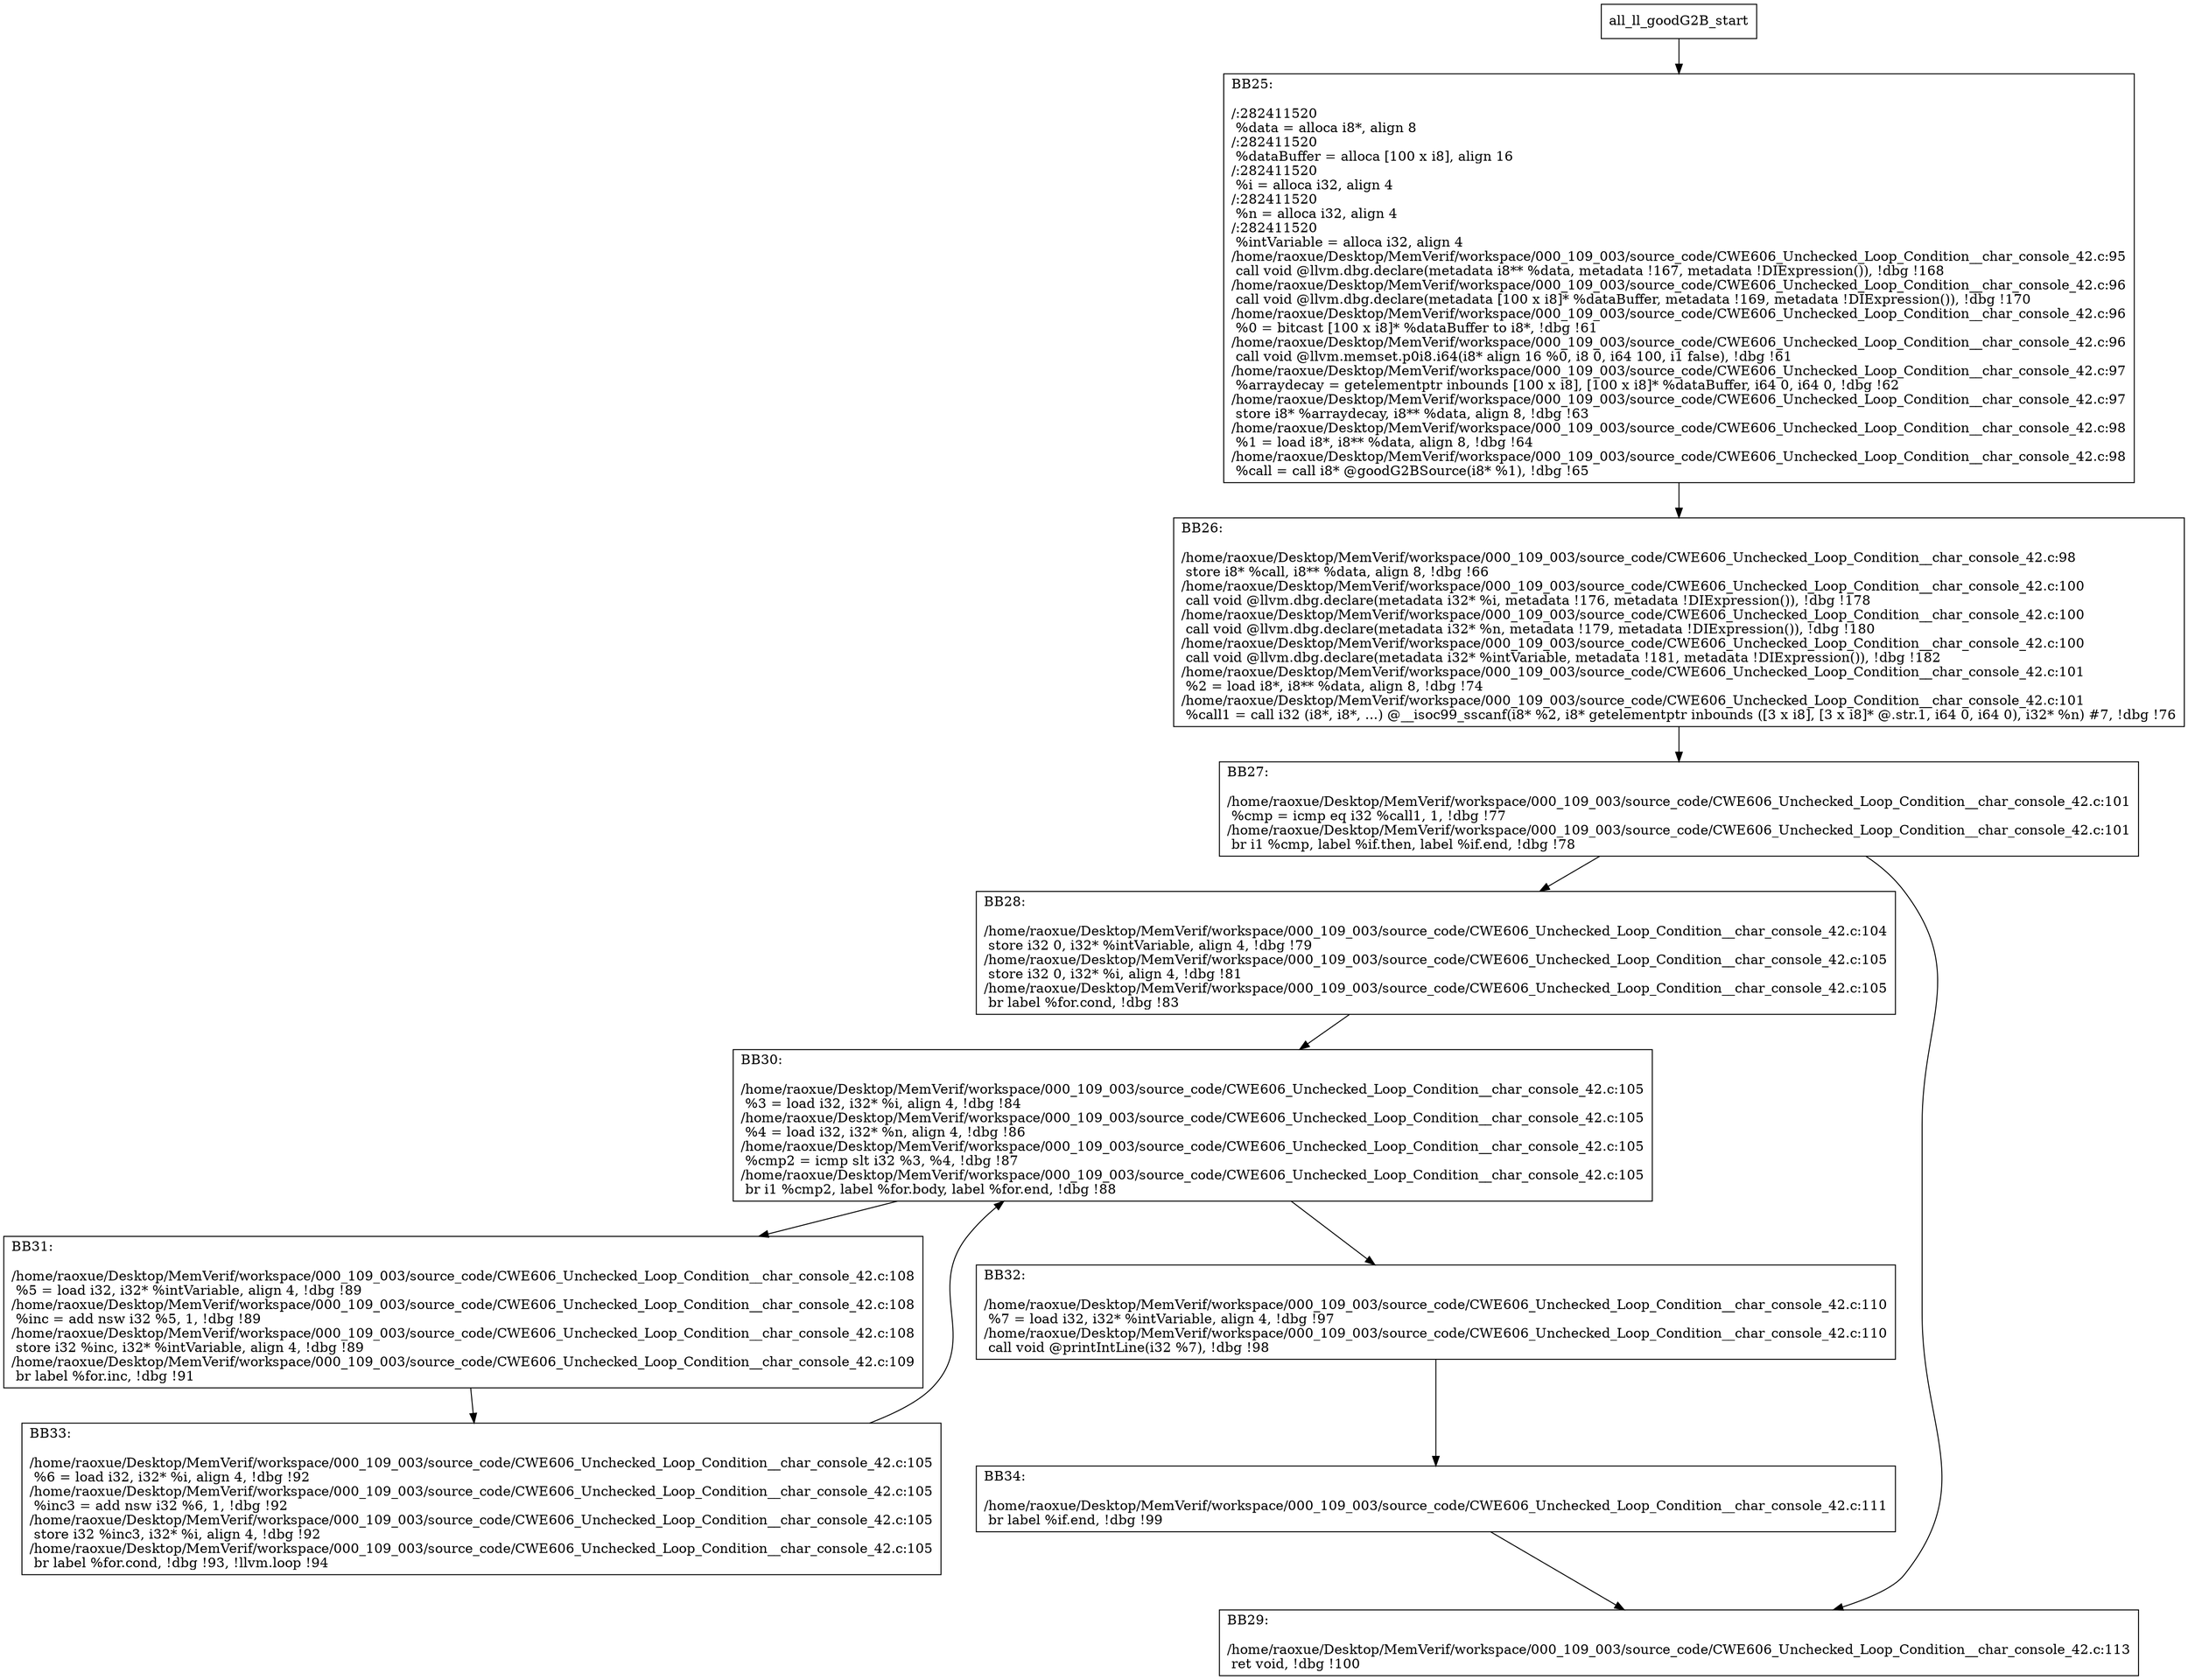 digraph "CFG for'all_ll_goodG2B' function" {
	BBall_ll_goodG2B_start[shape=record,label="{all_ll_goodG2B_start}"];
	BBall_ll_goodG2B_start-> all_ll_goodG2BBB25;
	all_ll_goodG2BBB25 [shape=record, label="{BB25:\l\l/:282411520\l
  %data = alloca i8*, align 8\l
/:282411520\l
  %dataBuffer = alloca [100 x i8], align 16\l
/:282411520\l
  %i = alloca i32, align 4\l
/:282411520\l
  %n = alloca i32, align 4\l
/:282411520\l
  %intVariable = alloca i32, align 4\l
/home/raoxue/Desktop/MemVerif/workspace/000_109_003/source_code/CWE606_Unchecked_Loop_Condition__char_console_42.c:95\l
  call void @llvm.dbg.declare(metadata i8** %data, metadata !167, metadata !DIExpression()), !dbg !168\l
/home/raoxue/Desktop/MemVerif/workspace/000_109_003/source_code/CWE606_Unchecked_Loop_Condition__char_console_42.c:96\l
  call void @llvm.dbg.declare(metadata [100 x i8]* %dataBuffer, metadata !169, metadata !DIExpression()), !dbg !170\l
/home/raoxue/Desktop/MemVerif/workspace/000_109_003/source_code/CWE606_Unchecked_Loop_Condition__char_console_42.c:96\l
  %0 = bitcast [100 x i8]* %dataBuffer to i8*, !dbg !61\l
/home/raoxue/Desktop/MemVerif/workspace/000_109_003/source_code/CWE606_Unchecked_Loop_Condition__char_console_42.c:96\l
  call void @llvm.memset.p0i8.i64(i8* align 16 %0, i8 0, i64 100, i1 false), !dbg !61\l
/home/raoxue/Desktop/MemVerif/workspace/000_109_003/source_code/CWE606_Unchecked_Loop_Condition__char_console_42.c:97\l
  %arraydecay = getelementptr inbounds [100 x i8], [100 x i8]* %dataBuffer, i64 0, i64 0, !dbg !62\l
/home/raoxue/Desktop/MemVerif/workspace/000_109_003/source_code/CWE606_Unchecked_Loop_Condition__char_console_42.c:97\l
  store i8* %arraydecay, i8** %data, align 8, !dbg !63\l
/home/raoxue/Desktop/MemVerif/workspace/000_109_003/source_code/CWE606_Unchecked_Loop_Condition__char_console_42.c:98\l
  %1 = load i8*, i8** %data, align 8, !dbg !64\l
/home/raoxue/Desktop/MemVerif/workspace/000_109_003/source_code/CWE606_Unchecked_Loop_Condition__char_console_42.c:98\l
  %call = call i8* @goodG2BSource(i8* %1), !dbg !65\l
}"];
	all_ll_goodG2BBB25-> all_ll_goodG2BBB26;
	all_ll_goodG2BBB26 [shape=record, label="{BB26:\l\l/home/raoxue/Desktop/MemVerif/workspace/000_109_003/source_code/CWE606_Unchecked_Loop_Condition__char_console_42.c:98\l
  store i8* %call, i8** %data, align 8, !dbg !66\l
/home/raoxue/Desktop/MemVerif/workspace/000_109_003/source_code/CWE606_Unchecked_Loop_Condition__char_console_42.c:100\l
  call void @llvm.dbg.declare(metadata i32* %i, metadata !176, metadata !DIExpression()), !dbg !178\l
/home/raoxue/Desktop/MemVerif/workspace/000_109_003/source_code/CWE606_Unchecked_Loop_Condition__char_console_42.c:100\l
  call void @llvm.dbg.declare(metadata i32* %n, metadata !179, metadata !DIExpression()), !dbg !180\l
/home/raoxue/Desktop/MemVerif/workspace/000_109_003/source_code/CWE606_Unchecked_Loop_Condition__char_console_42.c:100\l
  call void @llvm.dbg.declare(metadata i32* %intVariable, metadata !181, metadata !DIExpression()), !dbg !182\l
/home/raoxue/Desktop/MemVerif/workspace/000_109_003/source_code/CWE606_Unchecked_Loop_Condition__char_console_42.c:101\l
  %2 = load i8*, i8** %data, align 8, !dbg !74\l
/home/raoxue/Desktop/MemVerif/workspace/000_109_003/source_code/CWE606_Unchecked_Loop_Condition__char_console_42.c:101\l
  %call1 = call i32 (i8*, i8*, ...) @__isoc99_sscanf(i8* %2, i8* getelementptr inbounds ([3 x i8], [3 x i8]* @.str.1, i64 0, i64 0), i32* %n) #7, !dbg !76\l
}"];
	all_ll_goodG2BBB26-> all_ll_goodG2BBB27;
	all_ll_goodG2BBB27 [shape=record, label="{BB27:\l\l/home/raoxue/Desktop/MemVerif/workspace/000_109_003/source_code/CWE606_Unchecked_Loop_Condition__char_console_42.c:101\l
  %cmp = icmp eq i32 %call1, 1, !dbg !77\l
/home/raoxue/Desktop/MemVerif/workspace/000_109_003/source_code/CWE606_Unchecked_Loop_Condition__char_console_42.c:101\l
  br i1 %cmp, label %if.then, label %if.end, !dbg !78\l
}"];
	all_ll_goodG2BBB27-> all_ll_goodG2BBB28;
	all_ll_goodG2BBB27-> all_ll_goodG2BBB29;
	all_ll_goodG2BBB28 [shape=record, label="{BB28:\l\l/home/raoxue/Desktop/MemVerif/workspace/000_109_003/source_code/CWE606_Unchecked_Loop_Condition__char_console_42.c:104\l
  store i32 0, i32* %intVariable, align 4, !dbg !79\l
/home/raoxue/Desktop/MemVerif/workspace/000_109_003/source_code/CWE606_Unchecked_Loop_Condition__char_console_42.c:105\l
  store i32 0, i32* %i, align 4, !dbg !81\l
/home/raoxue/Desktop/MemVerif/workspace/000_109_003/source_code/CWE606_Unchecked_Loop_Condition__char_console_42.c:105\l
  br label %for.cond, !dbg !83\l
}"];
	all_ll_goodG2BBB28-> all_ll_goodG2BBB30;
	all_ll_goodG2BBB30 [shape=record, label="{BB30:\l\l/home/raoxue/Desktop/MemVerif/workspace/000_109_003/source_code/CWE606_Unchecked_Loop_Condition__char_console_42.c:105\l
  %3 = load i32, i32* %i, align 4, !dbg !84\l
/home/raoxue/Desktop/MemVerif/workspace/000_109_003/source_code/CWE606_Unchecked_Loop_Condition__char_console_42.c:105\l
  %4 = load i32, i32* %n, align 4, !dbg !86\l
/home/raoxue/Desktop/MemVerif/workspace/000_109_003/source_code/CWE606_Unchecked_Loop_Condition__char_console_42.c:105\l
  %cmp2 = icmp slt i32 %3, %4, !dbg !87\l
/home/raoxue/Desktop/MemVerif/workspace/000_109_003/source_code/CWE606_Unchecked_Loop_Condition__char_console_42.c:105\l
  br i1 %cmp2, label %for.body, label %for.end, !dbg !88\l
}"];
	all_ll_goodG2BBB30-> all_ll_goodG2BBB31;
	all_ll_goodG2BBB30-> all_ll_goodG2BBB32;
	all_ll_goodG2BBB31 [shape=record, label="{BB31:\l\l/home/raoxue/Desktop/MemVerif/workspace/000_109_003/source_code/CWE606_Unchecked_Loop_Condition__char_console_42.c:108\l
  %5 = load i32, i32* %intVariable, align 4, !dbg !89\l
/home/raoxue/Desktop/MemVerif/workspace/000_109_003/source_code/CWE606_Unchecked_Loop_Condition__char_console_42.c:108\l
  %inc = add nsw i32 %5, 1, !dbg !89\l
/home/raoxue/Desktop/MemVerif/workspace/000_109_003/source_code/CWE606_Unchecked_Loop_Condition__char_console_42.c:108\l
  store i32 %inc, i32* %intVariable, align 4, !dbg !89\l
/home/raoxue/Desktop/MemVerif/workspace/000_109_003/source_code/CWE606_Unchecked_Loop_Condition__char_console_42.c:109\l
  br label %for.inc, !dbg !91\l
}"];
	all_ll_goodG2BBB31-> all_ll_goodG2BBB33;
	all_ll_goodG2BBB33 [shape=record, label="{BB33:\l\l/home/raoxue/Desktop/MemVerif/workspace/000_109_003/source_code/CWE606_Unchecked_Loop_Condition__char_console_42.c:105\l
  %6 = load i32, i32* %i, align 4, !dbg !92\l
/home/raoxue/Desktop/MemVerif/workspace/000_109_003/source_code/CWE606_Unchecked_Loop_Condition__char_console_42.c:105\l
  %inc3 = add nsw i32 %6, 1, !dbg !92\l
/home/raoxue/Desktop/MemVerif/workspace/000_109_003/source_code/CWE606_Unchecked_Loop_Condition__char_console_42.c:105\l
  store i32 %inc3, i32* %i, align 4, !dbg !92\l
/home/raoxue/Desktop/MemVerif/workspace/000_109_003/source_code/CWE606_Unchecked_Loop_Condition__char_console_42.c:105\l
  br label %for.cond, !dbg !93, !llvm.loop !94\l
}"];
	all_ll_goodG2BBB33-> all_ll_goodG2BBB30;
	all_ll_goodG2BBB32 [shape=record, label="{BB32:\l\l/home/raoxue/Desktop/MemVerif/workspace/000_109_003/source_code/CWE606_Unchecked_Loop_Condition__char_console_42.c:110\l
  %7 = load i32, i32* %intVariable, align 4, !dbg !97\l
/home/raoxue/Desktop/MemVerif/workspace/000_109_003/source_code/CWE606_Unchecked_Loop_Condition__char_console_42.c:110\l
  call void @printIntLine(i32 %7), !dbg !98\l
}"];
	all_ll_goodG2BBB32-> all_ll_goodG2BBB34;
	all_ll_goodG2BBB34 [shape=record, label="{BB34:\l\l/home/raoxue/Desktop/MemVerif/workspace/000_109_003/source_code/CWE606_Unchecked_Loop_Condition__char_console_42.c:111\l
  br label %if.end, !dbg !99\l
}"];
	all_ll_goodG2BBB34-> all_ll_goodG2BBB29;
	all_ll_goodG2BBB29 [shape=record, label="{BB29:\l\l/home/raoxue/Desktop/MemVerif/workspace/000_109_003/source_code/CWE606_Unchecked_Loop_Condition__char_console_42.c:113\l
  ret void, !dbg !100\l
}"];
}
